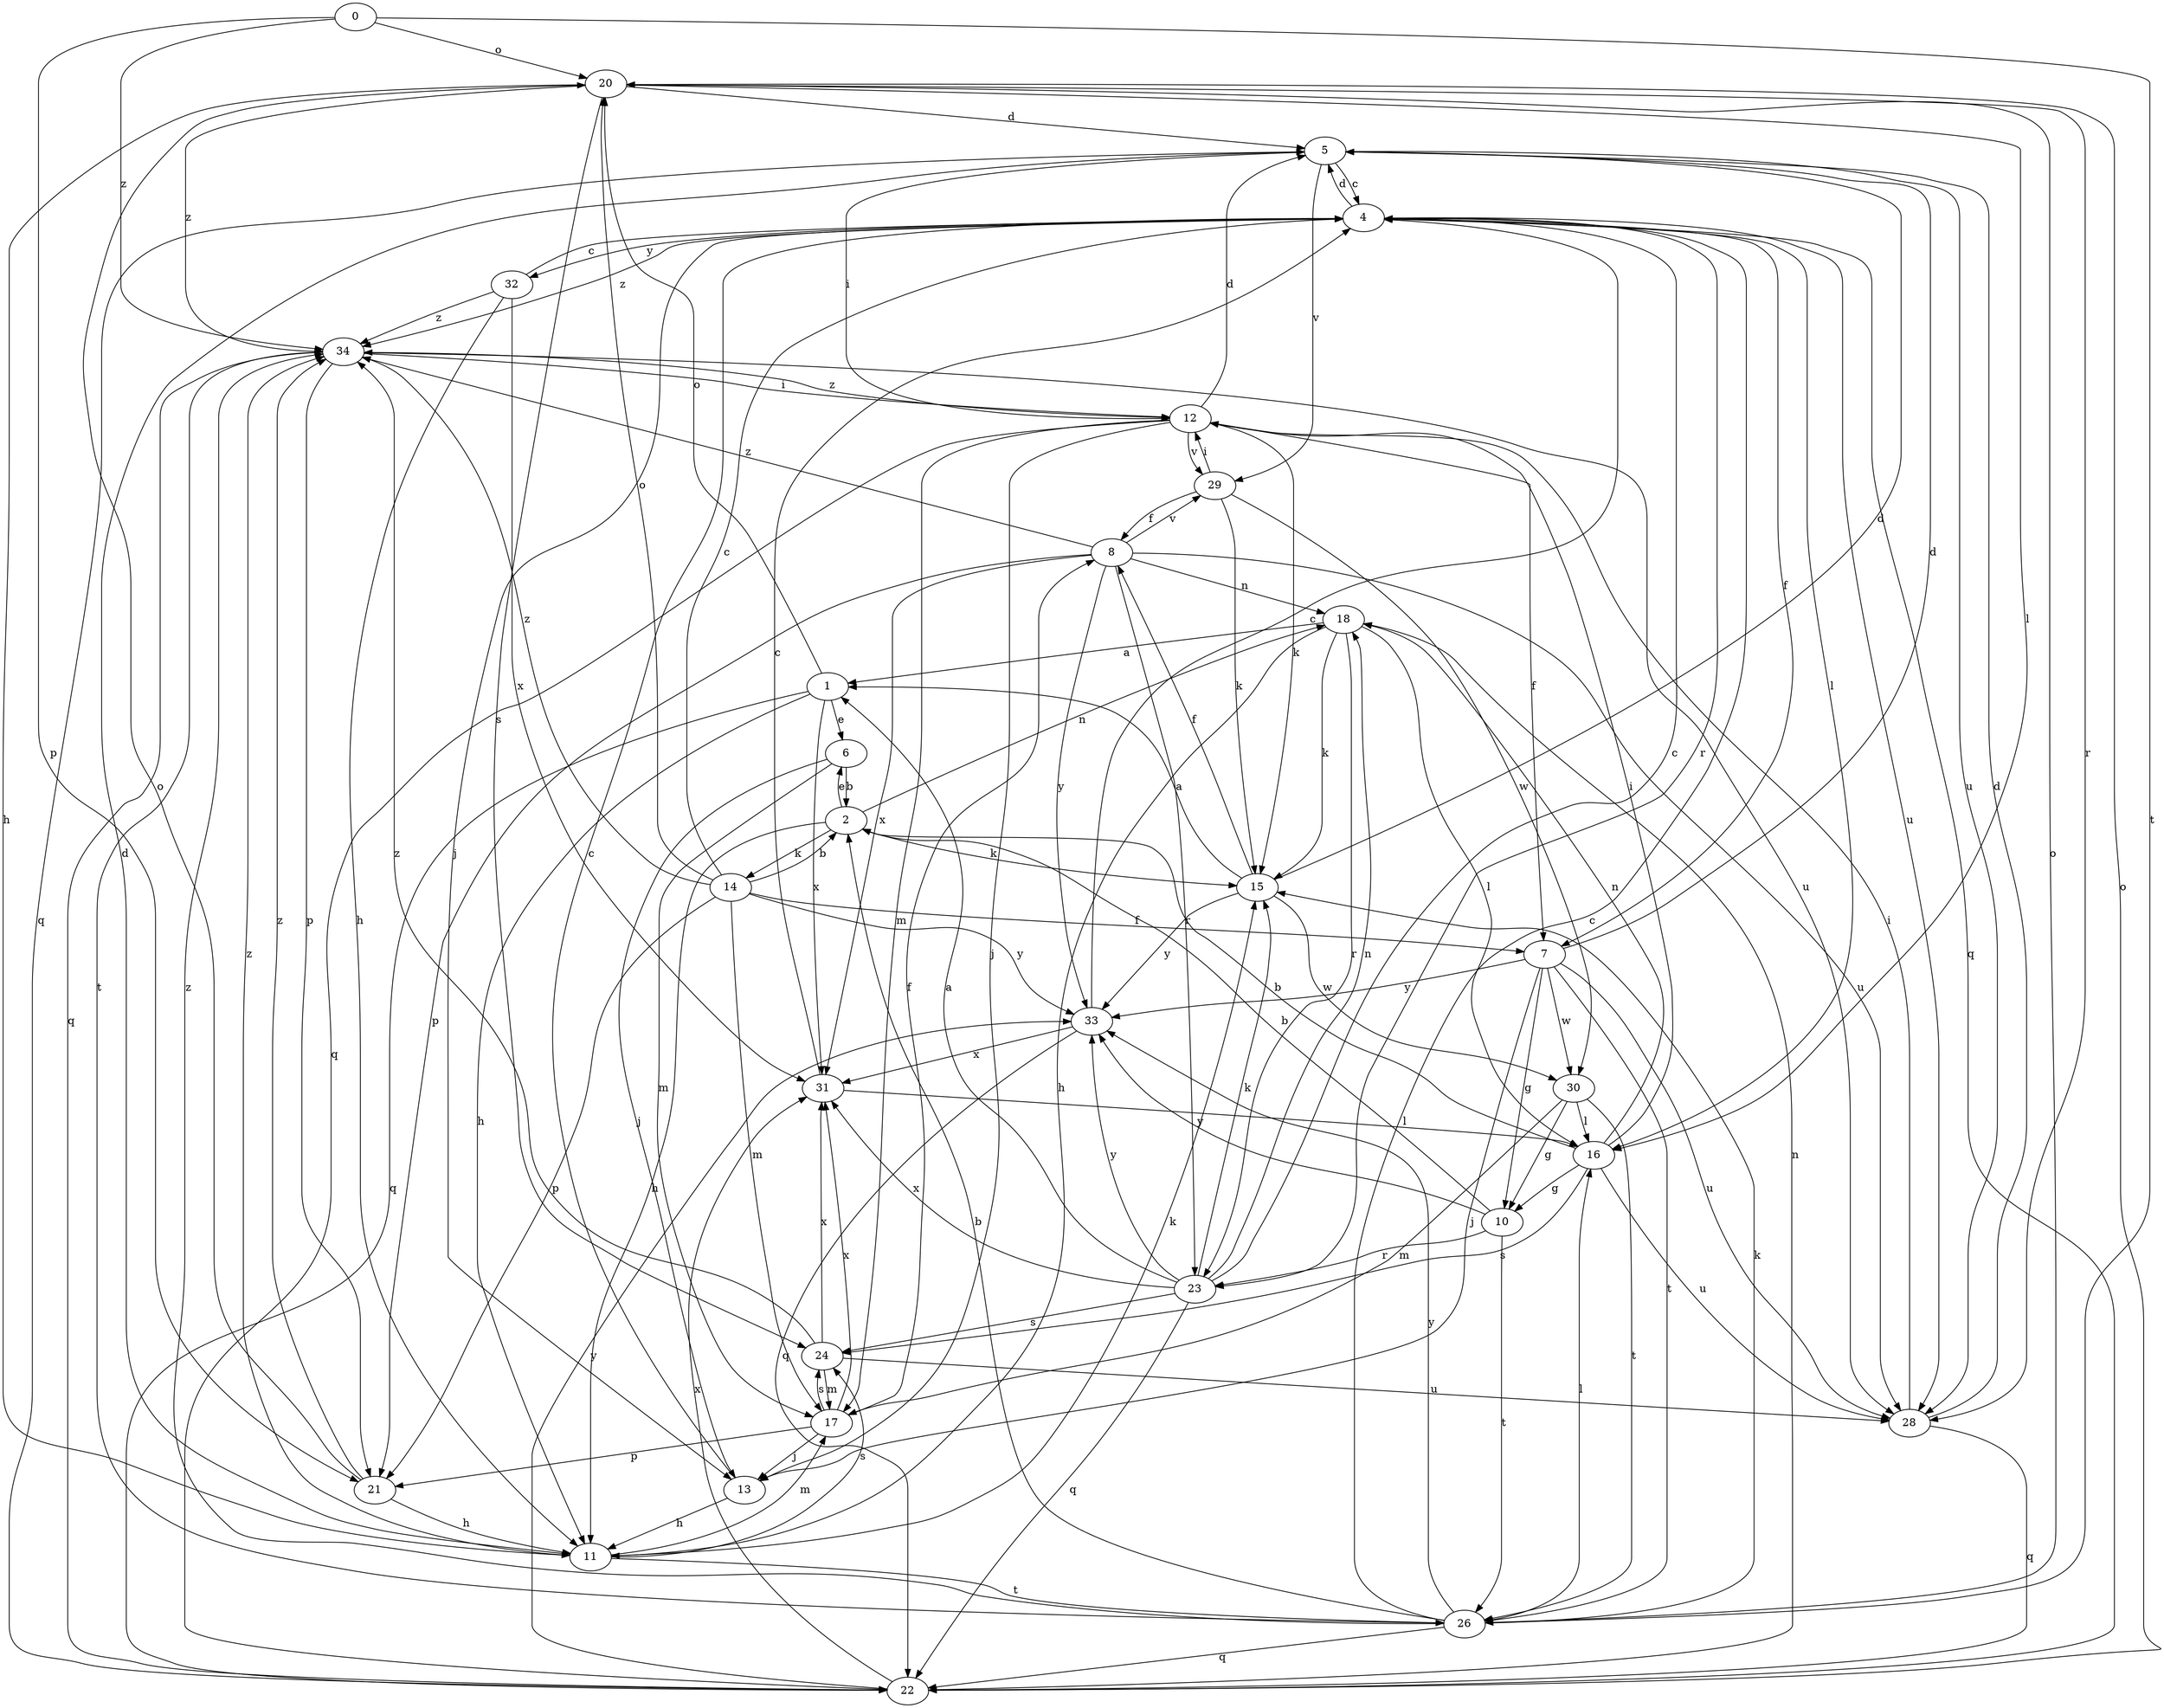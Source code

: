 strict digraph  {
0;
1;
2;
4;
5;
6;
7;
8;
10;
11;
12;
13;
14;
15;
16;
17;
18;
20;
21;
22;
23;
24;
26;
28;
29;
30;
31;
32;
33;
34;
0 -> 20  [label=o];
0 -> 21  [label=p];
0 -> 26  [label=t];
0 -> 34  [label=z];
1 -> 6  [label=e];
1 -> 11  [label=h];
1 -> 20  [label=o];
1 -> 22  [label=q];
1 -> 31  [label=x];
2 -> 6  [label=e];
2 -> 11  [label=h];
2 -> 14  [label=k];
2 -> 15  [label=k];
2 -> 18  [label=n];
4 -> 5  [label=d];
4 -> 7  [label=f];
4 -> 13  [label=j];
4 -> 16  [label=l];
4 -> 22  [label=q];
4 -> 23  [label=r];
4 -> 28  [label=u];
4 -> 32  [label=y];
4 -> 34  [label=z];
5 -> 4  [label=c];
5 -> 12  [label=i];
5 -> 22  [label=q];
5 -> 28  [label=u];
5 -> 29  [label=v];
6 -> 2  [label=b];
6 -> 13  [label=j];
6 -> 17  [label=m];
7 -> 5  [label=d];
7 -> 10  [label=g];
7 -> 13  [label=j];
7 -> 26  [label=t];
7 -> 28  [label=u];
7 -> 30  [label=w];
7 -> 33  [label=y];
8 -> 18  [label=n];
8 -> 21  [label=p];
8 -> 23  [label=r];
8 -> 28  [label=u];
8 -> 29  [label=v];
8 -> 31  [label=x];
8 -> 33  [label=y];
8 -> 34  [label=z];
10 -> 2  [label=b];
10 -> 23  [label=r];
10 -> 26  [label=t];
10 -> 33  [label=y];
11 -> 5  [label=d];
11 -> 15  [label=k];
11 -> 17  [label=m];
11 -> 24  [label=s];
11 -> 26  [label=t];
11 -> 34  [label=z];
12 -> 5  [label=d];
12 -> 7  [label=f];
12 -> 13  [label=j];
12 -> 15  [label=k];
12 -> 17  [label=m];
12 -> 22  [label=q];
12 -> 29  [label=v];
12 -> 34  [label=z];
13 -> 4  [label=c];
13 -> 11  [label=h];
14 -> 2  [label=b];
14 -> 4  [label=c];
14 -> 7  [label=f];
14 -> 17  [label=m];
14 -> 20  [label=o];
14 -> 21  [label=p];
14 -> 33  [label=y];
14 -> 34  [label=z];
15 -> 1  [label=a];
15 -> 5  [label=d];
15 -> 8  [label=f];
15 -> 30  [label=w];
15 -> 33  [label=y];
16 -> 2  [label=b];
16 -> 10  [label=g];
16 -> 12  [label=i];
16 -> 18  [label=n];
16 -> 24  [label=s];
16 -> 28  [label=u];
17 -> 8  [label=f];
17 -> 13  [label=j];
17 -> 21  [label=p];
17 -> 24  [label=s];
17 -> 31  [label=x];
18 -> 1  [label=a];
18 -> 11  [label=h];
18 -> 15  [label=k];
18 -> 16  [label=l];
18 -> 23  [label=r];
20 -> 5  [label=d];
20 -> 11  [label=h];
20 -> 16  [label=l];
20 -> 24  [label=s];
20 -> 34  [label=z];
20 -> 28  [label=r];
21 -> 11  [label=h];
21 -> 20  [label=o];
21 -> 34  [label=z];
22 -> 18  [label=n];
22 -> 20  [label=o];
22 -> 31  [label=x];
22 -> 33  [label=y];
23 -> 1  [label=a];
23 -> 4  [label=c];
23 -> 15  [label=k];
23 -> 18  [label=n];
23 -> 22  [label=q];
23 -> 24  [label=s];
23 -> 31  [label=x];
23 -> 33  [label=y];
24 -> 17  [label=m];
24 -> 28  [label=u];
24 -> 31  [label=x];
24 -> 34  [label=z];
26 -> 2  [label=b];
26 -> 4  [label=c];
26 -> 15  [label=k];
26 -> 16  [label=l];
26 -> 20  [label=o];
26 -> 22  [label=q];
26 -> 33  [label=y];
26 -> 34  [label=z];
28 -> 5  [label=d];
28 -> 12  [label=i];
28 -> 22  [label=q];
29 -> 8  [label=f];
29 -> 12  [label=i];
29 -> 15  [label=k];
29 -> 30  [label=w];
30 -> 10  [label=g];
30 -> 16  [label=l];
30 -> 17  [label=m];
30 -> 26  [label=t];
31 -> 4  [label=c];
31 -> 16  [label=l];
32 -> 4  [label=c];
32 -> 11  [label=h];
32 -> 31  [label=x];
32 -> 34  [label=z];
33 -> 4  [label=c];
33 -> 22  [label=q];
33 -> 31  [label=x];
34 -> 12  [label=i];
34 -> 21  [label=p];
34 -> 22  [label=q];
34 -> 26  [label=t];
34 -> 28  [label=u];
}
